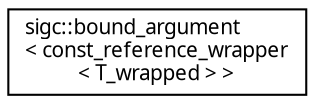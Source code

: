 digraph "Graphical Class Hierarchy"
{
  edge [fontname="Sans",fontsize="10",labelfontname="Sans",labelfontsize="10"];
  node [fontname="Sans",fontsize="10",shape=record];
  rankdir="LR";
  Node1 [label="sigc::bound_argument\l\< const_reference_wrapper\l\< T_wrapped \> \>",height=0.2,width=0.4,color="black", fillcolor="white", style="filled",URL="$classsigc_1_1bound__argument_3_01const__reference__wrapper_3_01T__wrapped_01_4_01_4.html",tooltip="bound_argument object for a bound argument that is passed by bind() or returned by bind_return() by c..."];
}

